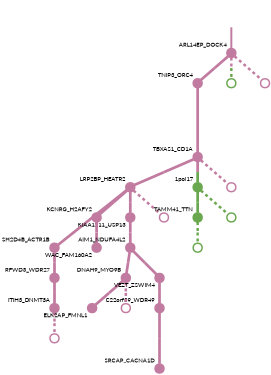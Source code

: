 strict digraph  {
graph[splines=false]; nodesep=0.7; rankdir=TB; ranksep=0.6; forcelabels=true; dpi=600; size=2.5;
0 [color="#c27ba0ff", fillcolor="#c27ba0ff", fixedsize=true, fontname=Lato, fontsize="12pt", height="0.25", label="", penwidth=3, shape=circle, style=filled, xlabel=ARL14EP_DOCK4];
5 [color="#c27ba0ff", fillcolor="#c27ba0ff", fixedsize=true, fontname=Lato, fontsize="12pt", height="0.25", label="", penwidth=3, shape=circle, style=filled, xlabel=TNIP3_ORC4];
18 [color="#6aa84fff", fillcolor="#6aa84fff", fixedsize=true, fontname=Lato, fontsize="12pt", height="0.25", label="", penwidth=3, shape=circle, style=solid, xlabel=""];
21 [color="#c27ba0ff", fillcolor="#c27ba0ff", fixedsize=true, fontname=Lato, fontsize="12pt", height="0.25", label="", penwidth=3, shape=circle, style=solid, xlabel=""];
1 [color="#c27ba0ff", fillcolor="#c27ba0ff", fixedsize=true, fontname=Lato, fontsize="12pt", height="0.25", label="", penwidth=3, shape=circle, style=filled, xlabel=TBXAS1_CD1A];
16 [color="#c27ba0ff", fillcolor="#c27ba0ff", fixedsize=true, fontname=Lato, fontsize="12pt", height="0.25", label="", penwidth=3, shape=circle, style=filled, xlabel=LRP2BP_HEATR2];
17 [color="#6aa84fff", fillcolor="#6aa84fff", fixedsize=true, fontname=Lato, fontsize="12pt", height="0.25", label="", penwidth=3, shape=circle, style=filled, xlabel="1pol17"];
22 [color="#c27ba0ff", fillcolor="#c27ba0ff", fixedsize=true, fontname=Lato, fontsize="12pt", height="0.25", label="", penwidth=3, shape=circle, style=solid, xlabel=""];
3 [color="#c27ba0ff", fillcolor="#c27ba0ff", fixedsize=true, fontname=Lato, fontsize="12pt", height="0.25", label="", penwidth=3, shape=circle, style=filled, xlabel=SH2D4B_ACTR1B];
15 [color="#c27ba0ff", fillcolor="#c27ba0ff", fixedsize=true, fontname=Lato, fontsize="12pt", height="0.25", label="", penwidth=3, shape=circle, style=filled, xlabel=RFWD3_WDR27];
4 [color="#c27ba0ff", fillcolor="#c27ba0ff", fixedsize=true, fontname=Lato, fontsize="12pt", height="0.25", label="", penwidth=3, shape=circle, style=filled, xlabel=C22orf39_WDR49];
2 [color="#c27ba0ff", fillcolor="#c27ba0ff", fixedsize=true, fontname=Lato, fontsize="12pt", height="0.25", label="", penwidth=3, shape=circle, style=filled, xlabel=SRCAP_CACNA1D];
6 [color="#c27ba0ff", fillcolor="#c27ba0ff", fixedsize=true, fontname=Lato, fontsize="12pt", height="0.25", label="", penwidth=3, shape=circle, style=filled, xlabel=KCNRG_H2AFY2];
7 [color="#c27ba0ff", fillcolor="#c27ba0ff", fixedsize=true, fontname=Lato, fontsize="12pt", height="0.25", label="", penwidth=3, shape=circle, style=filled, xlabel=WAC_FAM160A2];
9 [color="#c27ba0ff", fillcolor="#c27ba0ff", fixedsize=true, fontname=Lato, fontsize="12pt", height="0.25", label="", penwidth=3, shape=circle, style=filled, xlabel=ITIH3_DNMT3A];
23 [color="#c27ba0ff", fillcolor="#c27ba0ff", fixedsize=true, fontname=Lato, fontsize="12pt", height="0.25", label="", penwidth=3, shape=circle, style=solid, xlabel=""];
10 [color="#c27ba0ff", fillcolor="#c27ba0ff", fixedsize=true, fontname=Lato, fontsize="12pt", height="0.25", label="", penwidth=3, shape=circle, style=filled, xlabel=DNAH9_MYO9B];
8 [color="#c27ba0ff", fillcolor="#c27ba0ff", fixedsize=true, fontname=Lato, fontsize="12pt", height="0.25", label="", penwidth=3, shape=circle, style=filled, xlabel=ELK2AP_FMNL1];
24 [color="#c27ba0ff", fillcolor="#c27ba0ff", fixedsize=true, fontname=Lato, fontsize="12pt", height="0.25", label="", penwidth=3, shape=circle, style=solid, xlabel=""];
11 [color="#c27ba0ff", fillcolor="#c27ba0ff", fixedsize=true, fontname=Lato, fontsize="12pt", height="0.25", label="", penwidth=3, shape=circle, style=filled, xlabel=AIM1_NDUFA4L2];
14 [color="#c27ba0ff", fillcolor="#c27ba0ff", fixedsize=true, fontname=Lato, fontsize="12pt", height="0.25", label="", penwidth=3, shape=circle, style=filled, xlabel=VEZT_ZSWIM4];
12 [color="#6aa84fff", fillcolor="#6aa84fff", fixedsize=true, fontname=Lato, fontsize="12pt", height="0.25", label="", penwidth=3, shape=circle, style=filled, xlabel=TAMM41_TTN];
20 [color="#6aa84fff", fillcolor="#6aa84fff", fixedsize=true, fontname=Lato, fontsize="12pt", height="0.25", label="", penwidth=3, shape=circle, style=solid, xlabel=""];
13 [color="#c27ba0ff", fillcolor="#c27ba0ff", fixedsize=true, fontname=Lato, fontsize="12pt", height="0.25", label="", penwidth=3, shape=circle, style=filled, xlabel=KIAA1211_USP13];
25 [color="#c27ba0ff", fillcolor="#c27ba0ff", fixedsize=true, fontname=Lato, fontsize="12pt", height="0.25", label="", penwidth=3, shape=circle, style=solid, xlabel=""];
19 [color="#6aa84fff", fillcolor="#6aa84fff", fixedsize=true, fontname=Lato, fontsize="12pt", height="0.25", label="", penwidth=3, shape=circle, style=solid, xlabel=""];
normal [label="", penwidth=3, style=invis, xlabel=ARL14EP_DOCK4];
0 -> 5  [arrowsize=0, color="#c27ba0ff;0.5:#c27ba0ff", minlen="1.2521008253097534", penwidth="5.5", style=solid];
0 -> 18  [arrowsize=0, color="#c27ba0ff;0.5:#6aa84fff", minlen="1.042016863822937", penwidth=5, style=dashed];
0 -> 21  [arrowsize=0, color="#c27ba0ff;0.5:#c27ba0ff", minlen="1.042016863822937", penwidth=5, style=dashed];
5 -> 1  [arrowsize=0, color="#c27ba0ff;0.5:#c27ba0ff", minlen="3.0", penwidth="5.5", style=solid];
1 -> 16  [arrowsize=0, color="#c27ba0ff;0.5:#c27ba0ff", minlen="1.0840336084365845", penwidth="5.5", style=solid];
1 -> 17  [arrowsize=0, color="#c27ba0ff;0.5:#6aa84fff", minlen="1.042016863822937", penwidth="5.5", style=solid];
1 -> 22  [arrowsize=0, color="#c27ba0ff;0.5:#c27ba0ff", minlen="1.042016863822937", penwidth=5, style=dashed];
16 -> 3  [arrowsize=0, color="#c27ba0ff;0.5:#c27ba0ff", minlen="2.1596639156341553", penwidth="5.5", style=solid];
16 -> 6  [arrowsize=0, color="#c27ba0ff;0.5:#c27ba0ff", minlen="1.2521008253097534", penwidth="5.5", style=solid];
16 -> 13  [arrowsize=0, color="#c27ba0ff;0.5:#c27ba0ff", minlen="1.1008403301239014", penwidth="5.5", style=solid];
16 -> 25  [arrowsize=0, color="#c27ba0ff;0.5:#c27ba0ff", minlen="1.042016863822937", penwidth=5, style=dashed];
17 -> 12  [arrowsize=0, color="#6aa84fff;0.5:#6aa84fff", minlen="1.1344537734985352", penwidth="5.5", style=solid];
17 -> 19  [arrowsize=0, color="#6aa84fff;0.5:#6aa84fff", minlen="1.042016863822937", penwidth=5, style=dashed];
3 -> 15  [arrowsize=0, color="#c27ba0ff;0.5:#c27ba0ff", minlen="1.0840336084365845", penwidth="5.5", style=solid];
15 -> 9  [arrowsize=0, color="#c27ba0ff;0.5:#c27ba0ff", minlen="1.1848739385604858", penwidth="5.5", style=solid];
4 -> 2  [arrowsize=0, color="#c27ba0ff;0.5:#c27ba0ff", minlen="2.226890802383423", penwidth="5.5", style=solid];
6 -> 7  [arrowsize=0, color="#c27ba0ff;0.5:#c27ba0ff", minlen="1.2521008253097534", penwidth="5.5", style=solid];
9 -> 23  [arrowsize=0, color="#c27ba0ff;0.5:#c27ba0ff", minlen="1.042016863822937", penwidth=5, style=dashed];
10 -> 8  [arrowsize=0, color="#c27ba0ff;0.5:#c27ba0ff", minlen="1.2184873819351196", penwidth="5.5", style=solid];
10 -> 24  [arrowsize=0, color="#c27ba0ff;0.5:#c27ba0ff", minlen="1.042016863822937", penwidth=5, style=dashed];
11 -> 10  [arrowsize=0, color="#c27ba0ff;0.5:#c27ba0ff", minlen="1.168067216873169", penwidth="5.5", style=solid];
11 -> 14  [arrowsize=0, color="#c27ba0ff;0.5:#c27ba0ff", minlen="1.0840336084365845", penwidth="5.5", style=solid];
14 -> 4  [arrowsize=0, color="#c27ba0ff;0.5:#c27ba0ff", minlen="1.3529411554336548", penwidth="5.5", style=solid];
12 -> 20  [arrowsize=0, color="#6aa84fff;0.5:#6aa84fff", minlen="1.042016863822937", penwidth=5, style=dashed];
13 -> 11  [arrowsize=0, color="#c27ba0ff;0.5:#c27ba0ff", minlen="1.151260495185852", penwidth="5.5", style=solid];
normal -> 0  [arrowsize=0, color="#c27ba0ff", label="", penwidth=4, style=solid];
}
